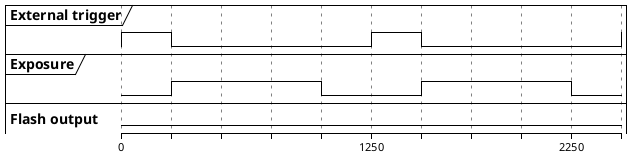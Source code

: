 @startuml
!theme plain
clock "External trigger" as TRIG  with period 1250 pulse 250
clock "Exposure"         as EXP   with period 1250 pulse 750 offset 250
binary "Flash output"    as FLASH 

@0
@2250

@enduml
